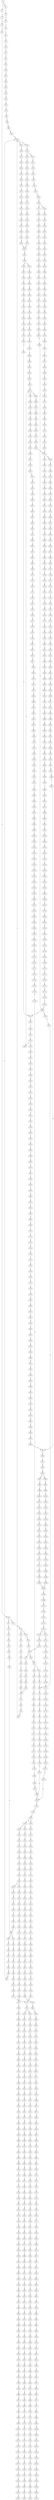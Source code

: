 strict digraph  {
	S0 -> S1 [ label = A ];
	S0 -> S2 [ label = T ];
	S1 -> S3 [ label = C ];
	S2 -> S4 [ label = C ];
	S3 -> S5 [ label = A ];
	S4 -> S6 [ label = A ];
	S5 -> S7 [ label = C ];
	S6 -> S8 [ label = C ];
	S7 -> S9 [ label = A ];
	S8 -> S10 [ label = C ];
	S9 -> S11 [ label = C ];
	S10 -> S12 [ label = C ];
	S10 -> S13 [ label = G ];
	S11 -> S14 [ label = G ];
	S12 -> S15 [ label = T ];
	S13 -> S16 [ label = A ];
	S14 -> S17 [ label = C ];
	S15 -> S18 [ label = G ];
	S16 -> S19 [ label = A ];
	S16 -> S20 [ label = G ];
	S17 -> S21 [ label = T ];
	S18 -> S22 [ label = T ];
	S19 -> S23 [ label = T ];
	S20 -> S24 [ label = T ];
	S21 -> S25 [ label = C ];
	S22 -> S26 [ label = C ];
	S23 -> S27 [ label = C ];
	S24 -> S28 [ label = C ];
	S25 -> S29 [ label = C ];
	S26 -> S30 [ label = C ];
	S27 -> S31 [ label = C ];
	S28 -> S32 [ label = C ];
	S29 -> S33 [ label = T ];
	S30 -> S34 [ label = T ];
	S31 -> S35 [ label = T ];
	S32 -> S36 [ label = A ];
	S32 -> S37 [ label = T ];
	S33 -> S38 [ label = A ];
	S34 -> S39 [ label = T ];
	S35 -> S40 [ label = C ];
	S36 -> S41 [ label = G ];
	S37 -> S42 [ label = C ];
	S38 -> S43 [ label = G ];
	S39 -> S44 [ label = G ];
	S40 -> S45 [ label = G ];
	S41 -> S46 [ label = T ];
	S41 -> S47 [ label = C ];
	S42 -> S48 [ label = G ];
	S43 -> S49 [ label = A ];
	S44 -> S50 [ label = A ];
	S44 -> S51 [ label = T ];
	S45 -> S52 [ label = A ];
	S46 -> S53 [ label = A ];
	S47 -> S54 [ label = T ];
	S48 -> S55 [ label = A ];
	S49 -> S56 [ label = A ];
	S50 -> S57 [ label = A ];
	S51 -> S58 [ label = A ];
	S52 -> S59 [ label = A ];
	S53 -> S60 [ label = G ];
	S54 -> S61 [ label = T ];
	S55 -> S62 [ label = A ];
	S56 -> S63 [ label = C ];
	S57 -> S64 [ label = C ];
	S58 -> S65 [ label = G ];
	S59 -> S66 [ label = C ];
	S60 -> S67 [ label = G ];
	S61 -> S68 [ label = C ];
	S62 -> S69 [ label = C ];
	S63 -> S70 [ label = T ];
	S64 -> S71 [ label = T ];
	S65 -> S72 [ label = G ];
	S66 -> S73 [ label = T ];
	S67 -> S74 [ label = G ];
	S68 -> S75 [ label = A ];
	S69 -> S73 [ label = T ];
	S70 -> S76 [ label = T ];
	S71 -> S77 [ label = T ];
	S72 -> S78 [ label = A ];
	S73 -> S79 [ label = T ];
	S74 -> S80 [ label = T ];
	S75 -> S81 [ label = C ];
	S76 -> S82 [ label = C ];
	S77 -> S83 [ label = C ];
	S78 -> S84 [ label = G ];
	S79 -> S85 [ label = C ];
	S80 -> S86 [ label = C ];
	S81 -> S87 [ label = G ];
	S82 -> S88 [ label = A ];
	S83 -> S89 [ label = A ];
	S84 -> S90 [ label = A ];
	S85 -> S91 [ label = A ];
	S86 -> S92 [ label = A ];
	S87 -> S93 [ label = C ];
	S88 -> S94 [ label = A ];
	S89 -> S95 [ label = A ];
	S90 -> S96 [ label = G ];
	S91 -> S97 [ label = A ];
	S92 -> S98 [ label = C ];
	S93 -> S99 [ label = C ];
	S94 -> S100 [ label = C ];
	S95 -> S100 [ label = C ];
	S96 -> S101 [ label = G ];
	S97 -> S100 [ label = C ];
	S98 -> S102 [ label = T ];
	S99 -> S103 [ label = C ];
	S100 -> S104 [ label = C ];
	S100 -> S105 [ label = T ];
	S101 -> S106 [ label = T ];
	S102 -> S107 [ label = C ];
	S103 -> S108 [ label = T ];
	S104 -> S109 [ label = G ];
	S105 -> S110 [ label = G ];
	S106 -> S111 [ label = C ];
	S107 -> S112 [ label = G ];
	S108 -> S113 [ label = T ];
	S109 -> S114 [ label = G ];
	S110 -> S115 [ label = G ];
	S110 -> S116 [ label = C ];
	S111 -> S117 [ label = C ];
	S112 -> S118 [ label = C ];
	S113 -> S119 [ label = C ];
	S114 -> S120 [ label = C ];
	S115 -> S121 [ label = C ];
	S116 -> S122 [ label = C ];
	S117 -> S123 [ label = C ];
	S118 -> S124 [ label = T ];
	S119 -> S125 [ label = A ];
	S120 -> S126 [ label = C ];
	S121 -> S127 [ label = C ];
	S122 -> S128 [ label = C ];
	S123 -> S129 [ label = A ];
	S123 -> S130 [ label = G ];
	S124 -> S131 [ label = T ];
	S125 -> S132 [ label = T ];
	S126 -> S133 [ label = C ];
	S127 -> S134 [ label = C ];
	S128 -> S135 [ label = T ];
	S129 -> S136 [ label = G ];
	S130 -> S137 [ label = G ];
	S131 -> S138 [ label = C ];
	S132 -> S139 [ label = C ];
	S133 -> S140 [ label = A ];
	S134 -> S141 [ label = A ];
	S135 -> S142 [ label = A ];
	S136 -> S143 [ label = A ];
	S137 -> S144 [ label = A ];
	S138 -> S145 [ label = A ];
	S139 -> S146 [ label = C ];
	S140 -> S147 [ label = G ];
	S141 -> S148 [ label = G ];
	S142 -> S149 [ label = G ];
	S143 -> S150 [ label = G ];
	S144 -> S151 [ label = G ];
	S145 -> S152 [ label = T ];
	S146 -> S153 [ label = A ];
	S147 -> S154 [ label = T ];
	S148 -> S155 [ label = G ];
	S149 -> S156 [ label = G ];
	S150 -> S157 [ label = C ];
	S151 -> S158 [ label = G ];
	S152 -> S159 [ label = C ];
	S153 -> S160 [ label = G ];
	S154 -> S161 [ label = T ];
	S155 -> S162 [ label = T ];
	S156 -> S163 [ label = T ];
	S157 -> S164 [ label = C ];
	S158 -> S165 [ label = C ];
	S159 -> S166 [ label = C ];
	S160 -> S167 [ label = A ];
	S161 -> S168 [ label = G ];
	S162 -> S169 [ label = G ];
	S163 -> S170 [ label = G ];
	S164 -> S171 [ label = A ];
	S165 -> S172 [ label = G ];
	S166 -> S173 [ label = A ];
	S167 -> S174 [ label = A ];
	S168 -> S175 [ label = T ];
	S169 -> S176 [ label = C ];
	S169 -> S177 [ label = G ];
	S170 -> S178 [ label = T ];
	S171 -> S179 [ label = C ];
	S172 -> S180 [ label = T ];
	S173 -> S160 [ label = G ];
	S174 -> S181 [ label = C ];
	S175 -> S182 [ label = G ];
	S176 -> S183 [ label = G ];
	S177 -> S184 [ label = G ];
	S178 -> S185 [ label = G ];
	S179 -> S186 [ label = G ];
	S180 -> S187 [ label = G ];
	S181 -> S188 [ label = C ];
	S182 -> S189 [ label = C ];
	S183 -> S190 [ label = C ];
	S184 -> S191 [ label = C ];
	S185 -> S192 [ label = C ];
	S186 -> S193 [ label = G ];
	S187 -> S194 [ label = G ];
	S188 -> S195 [ label = A ];
	S188 -> S196 [ label = G ];
	S189 -> S197 [ label = G ];
	S190 -> S198 [ label = G ];
	S191 -> S199 [ label = T ];
	S192 -> S200 [ label = G ];
	S193 -> S201 [ label = T ];
	S194 -> S202 [ label = T ];
	S195 -> S203 [ label = G ];
	S195 -> S204 [ label = C ];
	S196 -> S205 [ label = G ];
	S197 -> S206 [ label = T ];
	S198 -> S207 [ label = T ];
	S199 -> S208 [ label = T ];
	S200 -> S209 [ label = T ];
	S201 -> S210 [ label = T ];
	S202 -> S211 [ label = A ];
	S203 -> S212 [ label = A ];
	S204 -> S213 [ label = C ];
	S205 -> S214 [ label = A ];
	S206 -> S215 [ label = C ];
	S207 -> S216 [ label = C ];
	S208 -> S217 [ label = C ];
	S209 -> S218 [ label = C ];
	S210 -> S219 [ label = A ];
	S211 -> S220 [ label = T ];
	S212 -> S221 [ label = C ];
	S213 -> S222 [ label = A ];
	S214 -> S223 [ label = C ];
	S215 -> S224 [ label = G ];
	S216 -> S225 [ label = G ];
	S217 -> S226 [ label = G ];
	S218 -> S227 [ label = G ];
	S219 -> S228 [ label = C ];
	S220 -> S229 [ label = G ];
	S221 -> S230 [ label = T ];
	S222 -> S231 [ label = C ];
	S223 -> S232 [ label = G ];
	S224 -> S233 [ label = A ];
	S225 -> S234 [ label = T ];
	S226 -> S235 [ label = A ];
	S227 -> S233 [ label = A ];
	S228 -> S236 [ label = T ];
	S229 -> S237 [ label = A ];
	S230 -> S238 [ label = C ];
	S231 -> S239 [ label = C ];
	S232 -> S240 [ label = C ];
	S233 -> S241 [ label = A ];
	S234 -> S242 [ label = G ];
	S235 -> S243 [ label = A ];
	S236 -> S244 [ label = G ];
	S237 -> S245 [ label = G ];
	S238 -> S246 [ label = C ];
	S239 -> S247 [ label = C ];
	S240 -> S248 [ label = C ];
	S241 -> S249 [ label = C ];
	S242 -> S250 [ label = C ];
	S243 -> S251 [ label = C ];
	S244 -> S252 [ label = C ];
	S245 -> S253 [ label = C ];
	S246 -> S254 [ label = C ];
	S247 -> S255 [ label = C ];
	S248 -> S256 [ label = C ];
	S249 -> S257 [ label = C ];
	S249 -> S258 [ label = A ];
	S250 -> S259 [ label = A ];
	S251 -> S260 [ label = A ];
	S252 -> S261 [ label = A ];
	S253 -> S262 [ label = G ];
	S254 -> S263 [ label = A ];
	S255 -> S264 [ label = T ];
	S256 -> S265 [ label = A ];
	S257 -> S266 [ label = T ];
	S258 -> S267 [ label = C ];
	S259 -> S268 [ label = T ];
	S260 -> S269 [ label = C ];
	S261 -> S270 [ label = G ];
	S262 -> S271 [ label = G ];
	S263 -> S272 [ label = T ];
	S264 -> S273 [ label = T ];
	S265 -> S274 [ label = T ];
	S266 -> S275 [ label = T ];
	S267 -> S276 [ label = C ];
	S268 -> S277 [ label = C ];
	S269 -> S278 [ label = G ];
	S270 -> S279 [ label = A ];
	S271 -> S280 [ label = T ];
	S272 -> S281 [ label = C ];
	S273 -> S282 [ label = C ];
	S274 -> S283 [ label = C ];
	S275 -> S284 [ label = C ];
	S276 -> S285 [ label = C ];
	S277 -> S286 [ label = C ];
	S278 -> S287 [ label = C ];
	S279 -> S288 [ label = C ];
	S280 -> S289 [ label = C ];
	S281 -> S290 [ label = T ];
	S282 -> S291 [ label = C ];
	S282 -> S292 [ label = G ];
	S283 -> S293 [ label = G ];
	S284 -> S294 [ label = G ];
	S285 -> S295 [ label = G ];
	S286 -> S296 [ label = G ];
	S287 -> S297 [ label = G ];
	S288 -> S298 [ label = G ];
	S289 -> S299 [ label = G ];
	S290 -> S300 [ label = G ];
	S291 -> S301 [ label = T ];
	S292 -> S302 [ label = A ];
	S293 -> S303 [ label = T ];
	S294 -> S304 [ label = T ];
	S295 -> S305 [ label = T ];
	S296 -> S306 [ label = C ];
	S297 -> S307 [ label = C ];
	S298 -> S308 [ label = G ];
	S299 -> S309 [ label = C ];
	S300 -> S310 [ label = C ];
	S301 -> S311 [ label = G ];
	S302 -> S312 [ label = T ];
	S303 -> S313 [ label = C ];
	S304 -> S314 [ label = A ];
	S305 -> S315 [ label = A ];
	S306 -> S316 [ label = A ];
	S307 -> S317 [ label = A ];
	S308 -> S318 [ label = A ];
	S309 -> S319 [ label = A ];
	S310 -> S320 [ label = C ];
	S311 -> S321 [ label = T ];
	S312 -> S322 [ label = C ];
	S313 -> S323 [ label = C ];
	S314 -> S324 [ label = C ];
	S315 -> S325 [ label = C ];
	S316 -> S326 [ label = C ];
	S317 -> S327 [ label = C ];
	S318 -> S328 [ label = C ];
	S319 -> S329 [ label = C ];
	S320 -> S330 [ label = A ];
	S321 -> S331 [ label = C ];
	S322 -> S332 [ label = G ];
	S323 -> S333 [ label = T ];
	S324 -> S334 [ label = T ];
	S325 -> S335 [ label = G ];
	S326 -> S336 [ label = G ];
	S327 -> S337 [ label = G ];
	S328 -> S338 [ label = A ];
	S329 -> S339 [ label = G ];
	S330 -> S340 [ label = G ];
	S331 -> S341 [ label = C ];
	S332 -> S342 [ label = T ];
	S333 -> S343 [ label = C ];
	S334 -> S344 [ label = T ];
	S335 -> S345 [ label = T ];
	S336 -> S346 [ label = T ];
	S337 -> S347 [ label = T ];
	S338 -> S348 [ label = C ];
	S339 -> S349 [ label = C ];
	S340 -> S350 [ label = T ];
	S341 -> S351 [ label = T ];
	S342 -> S352 [ label = T ];
	S343 -> S353 [ label = T ];
	S344 -> S354 [ label = C ];
	S345 -> S355 [ label = C ];
	S346 -> S356 [ label = C ];
	S347 -> S357 [ label = C ];
	S348 -> S358 [ label = A ];
	S349 -> S359 [ label = G ];
	S350 -> S360 [ label = C ];
	S351 -> S361 [ label = T ];
	S352 -> S362 [ label = T ];
	S353 -> S363 [ label = T ];
	S354 -> S364 [ label = A ];
	S355 -> S365 [ label = C ];
	S356 -> S366 [ label = G ];
	S357 -> S367 [ label = C ];
	S358 -> S368 [ label = C ];
	S359 -> S369 [ label = C ];
	S360 -> S370 [ label = G ];
	S361 -> S44 [ label = G ];
	S362 -> S371 [ label = G ];
	S363 -> S372 [ label = C ];
	S364 -> S373 [ label = A ];
	S365 -> S374 [ label = A ];
	S366 -> S375 [ label = A ];
	S367 -> S376 [ label = A ];
	S368 -> S377 [ label = C ];
	S369 -> S378 [ label = G ];
	S370 -> S379 [ label = T ];
	S371 -> S380 [ label = T ];
	S372 -> S381 [ label = T ];
	S373 -> S382 [ label = G ];
	S374 -> S383 [ label = G ];
	S375 -> S384 [ label = G ];
	S376 -> S385 [ label = G ];
	S377 -> S386 [ label = T ];
	S378 -> S387 [ label = G ];
	S379 -> S388 [ label = A ];
	S380 -> S389 [ label = A ];
	S381 -> S390 [ label = C ];
	S382 -> S391 [ label = C ];
	S383 -> S392 [ label = C ];
	S384 -> S393 [ label = C ];
	S385 -> S394 [ label = C ];
	S386 -> S395 [ label = C ];
	S387 -> S396 [ label = C ];
	S388 -> S397 [ label = A ];
	S389 -> S398 [ label = G ];
	S390 -> S399 [ label = G ];
	S391 -> S400 [ label = G ];
	S392 -> S401 [ label = G ];
	S393 -> S402 [ label = G ];
	S394 -> S403 [ label = T ];
	S394 -> S401 [ label = G ];
	S395 -> S404 [ label = T ];
	S396 -> S405 [ label = T ];
	S397 -> S406 [ label = G ];
	S398 -> S407 [ label = G ];
	S399 -> S408 [ label = G ];
	S400 -> S409 [ label = A ];
	S401 -> S410 [ label = A ];
	S402 -> S411 [ label = A ];
	S403 -> S412 [ label = T ];
	S404 -> S413 [ label = A ];
	S405 -> S414 [ label = G ];
	S406 -> S415 [ label = A ];
	S407 -> S416 [ label = A ];
	S408 -> S417 [ label = A ];
	S409 -> S418 [ label = G ];
	S410 -> S419 [ label = G ];
	S411 -> S420 [ label = G ];
	S412 -> S68 [ label = C ];
	S413 -> S421 [ label = G ];
	S414 -> S422 [ label = G ];
	S415 -> S423 [ label = C ];
	S416 -> S424 [ label = A ];
	S417 -> S425 [ label = G ];
	S418 -> S426 [ label = T ];
	S419 -> S427 [ label = T ];
	S420 -> S428 [ label = T ];
	S421 -> S429 [ label = A ];
	S422 -> S430 [ label = A ];
	S423 -> S431 [ label = G ];
	S424 -> S432 [ label = A ];
	S425 -> S433 [ label = A ];
	S426 -> S434 [ label = C ];
	S427 -> S435 [ label = C ];
	S428 -> S436 [ label = C ];
	S429 -> S437 [ label = A ];
	S430 -> S438 [ label = A ];
	S431 -> S439 [ label = G ];
	S432 -> S440 [ label = G ];
	S433 -> S441 [ label = G ];
	S434 -> S442 [ label = C ];
	S435 -> S443 [ label = C ];
	S435 -> S444 [ label = T ];
	S436 -> S445 [ label = G ];
	S437 -> S446 [ label = C ];
	S438 -> S447 [ label = T ];
	S439 -> S448 [ label = C ];
	S440 -> S449 [ label = G ];
	S441 -> S450 [ label = G ];
	S442 -> S451 [ label = C ];
	S443 -> S451 [ label = C ];
	S444 -> S452 [ label = C ];
	S445 -> S453 [ label = A ];
	S446 -> S454 [ label = G ];
	S447 -> S455 [ label = G ];
	S448 -> S456 [ label = T ];
	S449 -> S457 [ label = T ];
	S450 -> S458 [ label = T ];
	S451 -> S459 [ label = T ];
	S451 -> S460 [ label = G ];
	S452 -> S461 [ label = G ];
	S453 -> S462 [ label = A ];
	S454 -> S463 [ label = A ];
	S455 -> S464 [ label = G ];
	S456 -> S465 [ label = C ];
	S457 -> S466 [ label = C ];
	S458 -> S467 [ label = C ];
	S459 -> S468 [ label = C ];
	S460 -> S469 [ label = C ];
	S461 -> S470 [ label = T ];
	S462 -> S471 [ label = C ];
	S463 -> S472 [ label = G ];
	S464 -> S473 [ label = G ];
	S465 -> S474 [ label = T ];
	S466 -> S475 [ label = C ];
	S467 -> S117 [ label = C ];
	S468 -> S476 [ label = C ];
	S469 -> S477 [ label = C ];
	S470 -> S478 [ label = C ];
	S471 -> S479 [ label = C ];
	S472 -> S480 [ label = G ];
	S473 -> S481 [ label = G ];
	S474 -> S482 [ label = C ];
	S475 -> S483 [ label = C ];
	S476 -> S484 [ label = G ];
	S477 -> S485 [ label = T ];
	S478 -> S486 [ label = T ];
	S479 -> S487 [ label = T ];
	S480 -> S488 [ label = T ];
	S481 -> S489 [ label = T ];
	S482 -> S490 [ label = G ];
	S483 -> S491 [ label = G ];
	S484 -> S492 [ label = G ];
	S485 -> S493 [ label = G ];
	S486 -> S494 [ label = G ];
	S487 -> S495 [ label = G ];
	S488 -> S496 [ label = G ];
	S489 -> S497 [ label = C ];
	S490 -> S498 [ label = A ];
	S491 -> S499 [ label = A ];
	S492 -> S500 [ label = T ];
	S493 -> S501 [ label = T ];
	S494 -> S502 [ label = T ];
	S495 -> S503 [ label = T ];
	S496 -> S504 [ label = T ];
	S497 -> S505 [ label = C ];
	S498 -> S506 [ label = A ];
	S499 -> S507 [ label = A ];
	S500 -> S508 [ label = C ];
	S501 -> S509 [ label = C ];
	S502 -> S510 [ label = T ];
	S503 -> S511 [ label = C ];
	S504 -> S512 [ label = C ];
	S505 -> S513 [ label = G ];
	S506 -> S514 [ label = G ];
	S507 -> S515 [ label = G ];
	S508 -> S516 [ label = T ];
	S509 -> S517 [ label = G ];
	S510 -> S518 [ label = C ];
	S511 -> S519 [ label = G ];
	S512 -> S520 [ label = C ];
	S513 -> S521 [ label = C ];
	S514 -> S522 [ label = T ];
	S515 -> S523 [ label = T ];
	S516 -> S524 [ label = G ];
	S517 -> S525 [ label = C ];
	S518 -> S526 [ label = C ];
	S519 -> S527 [ label = C ];
	S520 -> S528 [ label = C ];
	S521 -> S529 [ label = C ];
	S522 -> S530 [ label = C ];
	S523 -> S531 [ label = C ];
	S524 -> S532 [ label = G ];
	S525 -> S533 [ label = G ];
	S526 -> S534 [ label = G ];
	S527 -> S535 [ label = G ];
	S528 -> S536 [ label = T ];
	S529 -> S537 [ label = G ];
	S530 -> S538 [ label = G ];
	S531 -> S539 [ label = G ];
	S532 -> S540 [ label = A ];
	S533 -> S541 [ label = C ];
	S534 -> S542 [ label = T ];
	S535 -> S541 [ label = C ];
	S536 -> S543 [ label = G ];
	S537 -> S544 [ label = G ];
	S538 -> S545 [ label = C ];
	S539 -> S546 [ label = A ];
	S540 -> S547 [ label = G ];
	S541 -> S548 [ label = G ];
	S541 -> S549 [ label = A ];
	S542 -> S550 [ label = G ];
	S543 -> S551 [ label = T ];
	S544 -> S552 [ label = A ];
	S545 -> S553 [ label = G ];
	S546 -> S554 [ label = G ];
	S547 -> S555 [ label = G ];
	S548 -> S556 [ label = A ];
	S549 -> S557 [ label = A ];
	S550 -> S558 [ label = G ];
	S551 -> S559 [ label = C ];
	S552 -> S560 [ label = A ];
	S553 -> S561 [ label = G ];
	S554 -> S562 [ label = G ];
	S555 -> S563 [ label = G ];
	S556 -> S564 [ label = G ];
	S557 -> S565 [ label = C ];
	S558 -> S566 [ label = C ];
	S559 -> S567 [ label = C ];
	S560 -> S568 [ label = C ];
	S561 -> S569 [ label = C ];
	S562 -> S570 [ label = T ];
	S563 -> S571 [ label = T ];
	S564 -> S572 [ label = C ];
	S565 -> S573 [ label = C ];
	S566 -> S574 [ label = C ];
	S567 -> S575 [ label = T ];
	S568 -> S576 [ label = T ];
	S569 -> S577 [ label = T ];
	S570 -> S578 [ label = A ];
	S571 -> S579 [ label = G ];
	S572 -> S580 [ label = A ];
	S573 -> S581 [ label = C ];
	S574 -> S582 [ label = C ];
	S575 -> S583 [ label = A ];
	S576 -> S584 [ label = G ];
	S577 -> S585 [ label = A ];
	S578 -> S586 [ label = T ];
	S579 -> S587 [ label = T ];
	S580 -> S588 [ label = G ];
	S581 -> S589 [ label = G ];
	S582 -> S590 [ label = G ];
	S583 -> S591 [ label = C ];
	S584 -> S592 [ label = C ];
	S585 -> S593 [ label = T ];
	S586 -> S594 [ label = A ];
	S587 -> S595 [ label = T ];
	S588 -> S596 [ label = T ];
	S589 -> S597 [ label = T ];
	S590 -> S598 [ label = T ];
	S591 -> S599 [ label = T ];
	S592 -> S600 [ label = A ];
	S593 -> S601 [ label = A ];
	S594 -> S602 [ label = A ];
	S595 -> S603 [ label = C ];
	S596 -> S604 [ label = G ];
	S597 -> S605 [ label = A ];
	S598 -> S606 [ label = C ];
	S599 -> S607 [ label = A ];
	S600 -> S608 [ label = A ];
	S601 -> S609 [ label = G ];
	S602 -> S610 [ label = G ];
	S603 -> S611 [ label = C ];
	S604 -> S612 [ label = C ];
	S605 -> S613 [ label = C ];
	S606 -> S614 [ label = C ];
	S607 -> S615 [ label = C ];
	S608 -> S616 [ label = C ];
	S609 -> S617 [ label = T ];
	S610 -> S618 [ label = T ];
	S611 -> S619 [ label = A ];
	S612 -> S620 [ label = A ];
	S613 -> S621 [ label = A ];
	S614 -> S622 [ label = A ];
	S615 -> S623 [ label = C ];
	S616 -> S624 [ label = C ];
	S617 -> S625 [ label = A ];
	S618 -> S626 [ label = C ];
	S619 -> S627 [ label = G ];
	S620 -> S628 [ label = A ];
	S621 -> S629 [ label = G ];
	S622 -> S630 [ label = G ];
	S623 -> S631 [ label = A ];
	S624 -> S632 [ label = A ];
	S625 -> S633 [ label = G ];
	S626 -> S634 [ label = G ];
	S627 -> S635 [ label = C ];
	S628 -> S636 [ label = C ];
	S629 -> S637 [ label = C ];
	S630 -> S638 [ label = T ];
	S631 -> S639 [ label = G ];
	S632 -> S640 [ label = G ];
	S633 -> S641 [ label = C ];
	S634 -> S642 [ label = T ];
	S635 -> S643 [ label = A ];
	S636 -> S644 [ label = A ];
	S637 -> S645 [ label = A ];
	S638 -> S646 [ label = A ];
	S639 -> S647 [ label = G ];
	S640 -> S648 [ label = A ];
	S641 -> S649 [ label = C ];
	S642 -> S650 [ label = G ];
	S643 -> S651 [ label = G ];
	S644 -> S652 [ label = G ];
	S645 -> S653 [ label = G ];
	S646 -> S654 [ label = G ];
	S647 -> S655 [ label = A ];
	S648 -> S656 [ label = A ];
	S649 -> S657 [ label = G ];
	S650 -> S658 [ label = G ];
	S651 -> S659 [ label = A ];
	S652 -> S660 [ label = C ];
	S653 -> S661 [ label = G ];
	S654 -> S662 [ label = C ];
	S655 -> S663 [ label = G ];
	S656 -> S664 [ label = C ];
	S657 -> S665 [ label = A ];
	S658 -> S666 [ label = T ];
	S659 -> S667 [ label = T ];
	S660 -> S668 [ label = T ];
	S661 -> S669 [ label = T ];
	S662 -> S670 [ label = T ];
	S663 -> S671 [ label = A ];
	S664 -> S672 [ label = A ];
	S665 -> S673 [ label = A ];
	S666 -> S674 [ label = A ];
	S667 -> S675 [ label = A ];
	S668 -> S676 [ label = A ];
	S669 -> S677 [ label = G ];
	S670 -> S678 [ label = C ];
	S671 -> S679 [ label = G ];
	S672 -> S680 [ label = G ];
	S673 -> S681 [ label = A ];
	S674 -> S682 [ label = C ];
	S675 -> S683 [ label = A ];
	S676 -> S684 [ label = C ];
	S677 -> S685 [ label = C ];
	S678 -> S686 [ label = C ];
	S679 -> S687 [ label = T ];
	S680 -> S688 [ label = C ];
	S681 -> S689 [ label = C ];
	S682 -> S690 [ label = C ];
	S683 -> S691 [ label = A ];
	S684 -> S692 [ label = G ];
	S685 -> S693 [ label = A ];
	S686 -> S694 [ label = A ];
	S687 -> S695 [ label = C ];
	S688 -> S696 [ label = C ];
	S689 -> S697 [ label = C ];
	S690 -> S698 [ label = G ];
	S691 -> S699 [ label = A ];
	S692 -> S700 [ label = A ];
	S693 -> S701 [ label = C ];
	S694 -> S702 [ label = C ];
	S695 -> S703 [ label = A ];
	S696 -> S704 [ label = G ];
	S697 -> S705 [ label = C ];
	S698 -> S706 [ label = G ];
	S699 -> S707 [ label = A ];
	S700 -> S708 [ label = G ];
	S701 -> S709 [ label = G ];
	S702 -> S710 [ label = C ];
	S703 -> S711 [ label = G ];
	S704 -> S712 [ label = T ];
	S705 -> S713 [ label = C ];
	S706 -> S714 [ label = T ];
	S707 -> S715 [ label = C ];
	S708 -> S716 [ label = A ];
	S709 -> S717 [ label = C ];
	S710 -> S718 [ label = G ];
	S711 -> S719 [ label = G ];
	S712 -> S720 [ label = C ];
	S713 -> S721 [ label = G ];
	S714 -> S722 [ label = G ];
	S715 -> S723 [ label = T ];
	S716 -> S724 [ label = A ];
	S717 -> S725 [ label = G ];
	S718 -> S726 [ label = G ];
	S719 -> S727 [ label = A ];
	S720 -> S728 [ label = C ];
	S721 -> S729 [ label = A ];
	S722 -> S730 [ label = G ];
	S723 -> S731 [ label = T ];
	S724 -> S732 [ label = C ];
	S725 -> S733 [ label = G ];
	S726 -> S734 [ label = A ];
	S727 -> S735 [ label = C ];
	S728 -> S736 [ label = T ];
	S729 -> S737 [ label = C ];
	S730 -> S738 [ label = T ];
	S731 -> S739 [ label = T ];
	S732 -> S740 [ label = T ];
	S733 -> S741 [ label = T ];
	S734 -> S742 [ label = C ];
	S735 -> S743 [ label = C ];
	S736 -> S744 [ label = C ];
	S737 -> S745 [ label = T ];
	S738 -> S746 [ label = T ];
	S739 -> S747 [ label = G ];
	S740 -> S748 [ label = G ];
	S741 -> S749 [ label = G ];
	S742 -> S750 [ label = G ];
	S743 -> S751 [ label = A ];
	S744 -> S752 [ label = T ];
	S745 -> S753 [ label = A ];
	S746 -> S754 [ label = A ];
	S747 -> S755 [ label = C ];
	S748 -> S756 [ label = G ];
	S749 -> S757 [ label = C ];
	S750 -> S758 [ label = T ];
	S751 -> S759 [ label = G ];
	S752 -> S760 [ label = G ];
	S753 -> S761 [ label = G ];
	S754 -> S762 [ label = G ];
	S755 -> S763 [ label = C ];
	S756 -> S764 [ label = C ];
	S757 -> S765 [ label = C ];
	S758 -> S766 [ label = C ];
	S759 -> S767 [ label = T ];
	S760 -> S768 [ label = T ];
	S761 -> S769 [ label = A ];
	S762 -> S770 [ label = A ];
	S763 -> S771 [ label = G ];
	S764 -> S772 [ label = G ];
	S765 -> S773 [ label = G ];
	S766 -> S774 [ label = G ];
	S767 -> S775 [ label = C ];
	S768 -> S776 [ label = C ];
	S769 -> S777 [ label = A ];
	S770 -> S778 [ label = A ];
	S771 -> S779 [ label = T ];
	S772 -> S780 [ label = C ];
	S773 -> S781 [ label = C ];
	S774 -> S782 [ label = T ];
	S775 -> S783 [ label = T ];
	S776 -> S784 [ label = G ];
	S777 -> S785 [ label = T ];
	S778 -> S786 [ label = G ];
	S779 -> S787 [ label = A ];
	S780 -> S788 [ label = A ];
	S781 -> S789 [ label = A ];
	S782 -> S790 [ label = G ];
	S783 -> S791 [ label = C ];
	S784 -> S792 [ label = T ];
	S785 -> S793 [ label = C ];
	S786 -> S794 [ label = G ];
	S787 -> S795 [ label = G ];
	S788 -> S796 [ label = G ];
	S789 -> S797 [ label = A ];
	S790 -> S798 [ label = A ];
	S791 -> S799 [ label = T ];
	S792 -> S800 [ label = G ];
	S793 -> S801 [ label = G ];
	S794 -> S802 [ label = G ];
	S795 -> S803 [ label = C ];
	S796 -> S804 [ label = C ];
	S797 -> S805 [ label = C ];
	S798 -> S806 [ label = C ];
	S799 -> S807 [ label = G ];
	S800 -> S808 [ label = G ];
	S801 -> S809 [ label = G ];
	S802 -> S810 [ label = G ];
	S803 -> S811 [ label = C ];
	S804 -> S812 [ label = G ];
	S805 -> S813 [ label = C ];
	S806 -> S814 [ label = C ];
	S807 -> S815 [ label = T ];
	S808 -> S816 [ label = T ];
	S809 -> S817 [ label = G ];
	S810 -> S818 [ label = G ];
	S811 -> S819 [ label = G ];
	S812 -> S820 [ label = G ];
	S813 -> S821 [ label = A ];
	S814 -> S822 [ label = G ];
	S815 -> S823 [ label = A ];
	S816 -> S824 [ label = A ];
	S817 -> S825 [ label = T ];
	S818 -> S826 [ label = T ];
	S819 -> S827 [ label = G ];
	S820 -> S828 [ label = G ];
	S821 -> S829 [ label = G ];
	S822 -> S830 [ label = G ];
	S825 -> S831 [ label = A ];
	S826 -> S832 [ label = C ];
	S827 -> S833 [ label = T ];
	S828 -> S834 [ label = T ];
	S829 -> S835 [ label = T ];
	S830 -> S836 [ label = T ];
	S831 -> S837 [ label = T ];
	S832 -> S838 [ label = C ];
	S833 -> S839 [ label = G ];
	S834 -> S840 [ label = G ];
	S835 -> S841 [ label = C ];
	S836 -> S842 [ label = C ];
	S837 -> S843 [ label = C ];
	S838 -> S844 [ label = G ];
	S839 -> S845 [ label = A ];
	S840 -> S846 [ label = C ];
	S841 -> S847 [ label = G ];
	S842 -> S848 [ label = G ];
	S843 -> S849 [ label = C ];
	S844 -> S850 [ label = T ];
	S845 -> S851 [ label = C ];
	S846 -> S852 [ label = C ];
	S847 -> S853 [ label = C ];
	S848 -> S854 [ label = C ];
	S849 -> S855 [ label = C ];
	S850 -> S856 [ label = C ];
	S851 -> S857 [ label = G ];
	S852 -> S858 [ label = G ];
	S853 -> S859 [ label = G ];
	S854 -> S860 [ label = G ];
	S855 -> S861 [ label = G ];
	S856 -> S862 [ label = G ];
	S857 -> S863 [ label = T ];
	S858 -> S864 [ label = C ];
	S859 -> S865 [ label = C ];
	S860 -> S866 [ label = T ];
	S861 -> S867 [ label = A ];
	S862 -> S868 [ label = G ];
	S863 -> S869 [ label = G ];
	S864 -> S870 [ label = C ];
	S865 -> S871 [ label = A ];
	S866 -> S872 [ label = A ];
	S867 -> S873 [ label = A ];
	S868 -> S874 [ label = A ];
	S869 -> S875 [ label = G ];
	S870 -> S876 [ label = G ];
	S871 -> S877 [ label = G ];
	S872 -> S878 [ label = G ];
	S873 -> S879 [ label = A ];
	S874 -> S880 [ label = A ];
	S875 -> S881 [ label = G ];
	S876 -> S882 [ label = G ];
	S877 -> S883 [ label = C ];
	S878 -> S884 [ label = C ];
	S879 -> S885 [ label = G ];
	S880 -> S886 [ label = C ];
	S881 -> S887 [ label = T ];
	S882 -> S888 [ label = T ];
	S883 -> S889 [ label = C ];
	S884 -> S890 [ label = C ];
	S885 -> S891 [ label = T ];
	S886 -> S892 [ label = T ];
	S887 -> S893 [ label = A ];
	S888 -> S894 [ label = G ];
	S889 -> S895 [ label = G ];
	S890 -> S896 [ label = G ];
	S891 -> S897 [ label = G ];
	S892 -> S898 [ label = A ];
	S893 -> S899 [ label = C ];
	S894 -> S900 [ label = G ];
	S895 -> S901 [ label = G ];
	S896 -> S902 [ label = C ];
	S897 -> S903 [ label = T ];
	S898 -> S904 [ label = C ];
	S899 -> S905 [ label = T ];
	S900 -> S906 [ label = T ];
	S901 -> S907 [ label = T ];
	S902 -> S908 [ label = T ];
	S903 -> S909 [ label = C ];
	S904 -> S910 [ label = A ];
	S905 -> S911 [ label = A ];
	S906 -> S912 [ label = G ];
	S907 -> S913 [ label = G ];
	S908 -> S914 [ label = G ];
	S909 -> S915 [ label = G ];
	S910 -> S916 [ label = A ];
	S911 -> S917 [ label = T ];
	S912 -> S918 [ label = G ];
	S913 -> S919 [ label = G ];
	S914 -> S920 [ label = G ];
	S915 -> S921 [ label = T ];
	S916 -> S922 [ label = C ];
	S917 -> S923 [ label = T ];
	S918 -> S924 [ label = A ];
	S919 -> S925 [ label = A ];
	S920 -> S926 [ label = A ];
	S921 -> S927 [ label = C ];
	S922 -> S928 [ label = G ];
	S923 -> S929 [ label = G ];
	S924 -> S930 [ label = A ];
	S925 -> S931 [ label = A ];
	S926 -> S932 [ label = A ];
	S927 -> S933 [ label = G ];
	S928 -> S934 [ label = A ];
	S929 -> S935 [ label = G ];
	S930 -> S936 [ label = C ];
	S931 -> S937 [ label = G ];
	S932 -> S938 [ label = G ];
	S933 -> S939 [ label = G ];
	S934 -> S940 [ label = A ];
	S935 -> S941 [ label = A ];
	S936 -> S942 [ label = C ];
	S937 -> S943 [ label = A ];
	S938 -> S944 [ label = A ];
	S939 -> S945 [ label = A ];
	S940 -> S946 [ label = A ];
	S941 -> S947 [ label = A ];
	S942 -> S948 [ label = T ];
	S943 -> S949 [ label = A ];
	S944 -> S950 [ label = A ];
	S945 -> S951 [ label = A ];
	S946 -> S952 [ label = A ];
	S947 -> S953 [ label = C ];
	S948 -> S954 [ label = C ];
	S949 -> S955 [ label = C ];
	S950 -> S956 [ label = C ];
	S951 -> S957 [ label = C ];
	S952 -> S958 [ label = C ];
	S953 -> S959 [ label = G ];
	S954 -> S960 [ label = G ];
	S955 -> S961 [ label = G ];
	S956 -> S961 [ label = G ];
	S957 -> S962 [ label = A ];
	S958 -> S963 [ label = A ];
	S959 -> S964 [ label = G ];
	S960 -> S965 [ label = G ];
	S961 -> S966 [ label = G ];
	S962 -> S967 [ label = G ];
	S963 -> S968 [ label = G ];
	S964 -> S969 [ label = T ];
	S965 -> S970 [ label = C ];
	S966 -> S971 [ label = C ];
	S967 -> S972 [ label = G ];
	S968 -> S973 [ label = A ];
	S969 -> S974 [ label = A ];
	S970 -> S975 [ label = A ];
	S971 -> S976 [ label = A ];
	S972 -> S977 [ label = A ];
	S973 -> S978 [ label = A ];
	S974 -> S979 [ label = C ];
	S975 -> S980 [ label = C ];
	S976 -> S981 [ label = C ];
	S977 -> S982 [ label = A ];
	S978 -> S983 [ label = G ];
	S979 -> S984 [ label = G ];
	S980 -> S985 [ label = G ];
	S981 -> S986 [ label = C ];
	S981 -> S987 [ label = T ];
	S982 -> S988 [ label = T ];
	S983 -> S989 [ label = G ];
	S984 -> S990 [ label = A ];
	S985 -> S991 [ label = C ];
	S986 -> S992 [ label = G ];
	S987 -> S993 [ label = G ];
	S988 -> S994 [ label = A ];
	S989 -> S995 [ label = G ];
	S990 -> S996 [ label = A ];
	S991 -> S997 [ label = G ];
	S992 -> S998 [ label = G ];
	S993 -> S999 [ label = G ];
	S994 -> S1000 [ label = G ];
	S995 -> S1001 [ label = G ];
	S996 -> S1002 [ label = G ];
	S997 -> S1003 [ label = C ];
	S998 -> S1004 [ label = G ];
	S999 -> S1005 [ label = G ];
	S1000 -> S1006 [ label = T ];
	S1001 -> S1007 [ label = T ];
	S1002 -> S1008 [ label = A ];
	S1003 -> S1009 [ label = G ];
	S1004 -> S1010 [ label = A ];
	S1005 -> S1011 [ label = A ];
	S1006 -> S1012 [ label = C ];
	S1007 -> S1013 [ label = C ];
	S1008 -> S1014 [ label = A ];
	S1009 -> S1015 [ label = C ];
	S1010 -> S1016 [ label = A ];
	S1011 -> S1017 [ label = A ];
	S1012 -> S1018 [ label = T ];
	S1013 -> S1019 [ label = T ];
	S1014 -> S1020 [ label = G ];
	S1015 -> S1021 [ label = G ];
	S1016 -> S1022 [ label = T ];
	S1017 -> S1023 [ label = C ];
	S1018 -> S1024 [ label = C ];
	S1019 -> S1025 [ label = C ];
	S1020 -> S1026 [ label = T ];
	S1021 -> S1027 [ label = T ];
	S1022 -> S1028 [ label = T ];
	S1023 -> S1029 [ label = T ];
	S1024 -> S1030 [ label = T ];
	S1025 -> S1031 [ label = T ];
	S1026 -> S1032 [ label = G ];
	S1027 -> S1033 [ label = C ];
	S1028 -> S1034 [ label = G ];
	S1029 -> S1035 [ label = G ];
	S1030 -> S1036 [ label = C ];
	S1031 -> S1037 [ label = C ];
	S1032 -> S1038 [ label = T ];
	S1033 -> S1039 [ label = G ];
	S1034 -> S1040 [ label = A ];
	S1035 -> S1041 [ label = G ];
	S1036 -> S1042 [ label = T ];
	S1037 -> S1043 [ label = G ];
	S1038 -> S1044 [ label = C ];
	S1039 -> S1045 [ label = A ];
	S1040 -> S1046 [ label = A ];
	S1041 -> S1047 [ label = A ];
	S1042 -> S1048 [ label = G ];
	S1043 -> S1049 [ label = T ];
	S1044 -> S1050 [ label = C ];
	S1045 -> S1051 [ label = C ];
	S1046 -> S1052 [ label = C ];
	S1047 -> S1053 [ label = C ];
	S1048 -> S1054 [ label = A ];
	S1049 -> S1055 [ label = G ];
	S1050 -> S1056 [ label = T ];
	S1051 -> S1057 [ label = G ];
	S1052 -> S1058 [ label = C ];
	S1053 -> S1059 [ label = C ];
	S1054 -> S1060 [ label = G ];
	S1055 -> S1061 [ label = G ];
	S1056 -> S1062 [ label = G ];
	S1057 -> S1063 [ label = C ];
	S1058 -> S1064 [ label = C ];
	S1059 -> S1065 [ label = C ];
	S1060 -> S1066 [ label = T ];
	S1061 -> S1067 [ label = T ];
	S1062 -> S1068 [ label = G ];
	S1063 -> S1069 [ label = G ];
	S1064 -> S1070 [ label = G ];
	S1065 -> S1071 [ label = G ];
	S1066 -> S1072 [ label = A ];
	S1067 -> S1073 [ label = A ];
	S1068 -> S1074 [ label = C ];
	S1069 -> S1075 [ label = C ];
	S1070 -> S1076 [ label = T ];
	S1071 -> S1077 [ label = T ];
	S1074 -> S1078 [ label = C ];
	S1075 -> S1079 [ label = C ];
	S1076 -> S1080 [ label = C ];
	S1077 -> S1081 [ label = C ];
	S1078 -> S1082 [ label = T ];
	S1079 -> S1083 [ label = T ];
	S1080 -> S1084 [ label = T ];
	S1081 -> S1085 [ label = T ];
	S1082 -> S1086 [ label = G ];
	S1083 -> S1087 [ label = C ];
	S1084 -> S1088 [ label = C ];
	S1085 -> S1089 [ label = C ];
	S1086 -> S1090 [ label = G ];
	S1087 -> S1091 [ label = G ];
	S1088 -> S1092 [ label = G ];
	S1089 -> S1092 [ label = G ];
	S1090 -> S1093 [ label = G ];
	S1091 -> S1094 [ label = G ];
	S1092 -> S1095 [ label = G ];
	S1093 -> S1096 [ label = T ];
	S1094 -> S1097 [ label = G ];
	S1095 -> S1098 [ label = C ];
	S1096 -> S1099 [ label = C ];
	S1097 -> S1100 [ label = C ];
	S1098 -> S1101 [ label = A ];
	S1099 -> S1102 [ label = C ];
	S1100 -> S1103 [ label = T ];
	S1101 -> S1104 [ label = C ];
	S1102 -> S1105 [ label = C ];
	S1103 -> S1106 [ label = C ];
	S1104 -> S1107 [ label = C ];
	S1105 -> S1108 [ label = G ];
	S1106 -> S1109 [ label = A ];
	S1107 -> S1110 [ label = G ];
	S1108 -> S1111 [ label = A ];
	S1109 -> S1112 [ label = C ];
	S1110 -> S1113 [ label = A ];
	S1111 -> S1114 [ label = G ];
	S1112 -> S1115 [ label = G ];
	S1113 -> S1116 [ label = G ];
	S1113 -> S1117 [ label = A ];
	S1114 -> S1118 [ label = T ];
	S1115 -> S1119 [ label = T ];
	S1116 -> S1120 [ label = T ];
	S1117 -> S1121 [ label = T ];
	S1118 -> S1122 [ label = C ];
	S1119 -> S1123 [ label = C ];
	S1120 -> S1124 [ label = C ];
	S1121 -> S1125 [ label = G ];
	S1122 -> S1126 [ label = C ];
	S1123 -> S1127 [ label = C ];
	S1124 -> S32 [ label = C ];
	S1125 -> S1128 [ label = T ];
	S1126 -> S1129 [ label = A ];
	S1127 -> S1130 [ label = A ];
	S1128 -> S1131 [ label = A ];
	S1129 -> S41 [ label = G ];
	S1130 -> S1132 [ label = G ];
	S1131 -> S1133 [ label = G ];
	S1132 -> S394 [ label = C ];
	S1133 -> S1134 [ label = T ];
	S1134 -> S1135 [ label = T ];
	S1135 -> S1136 [ label = T ];
	S1136 -> S1137 [ label = C ];
	S1137 -> S1138 [ label = A ];
	S1138 -> S1139 [ label = C ];
	S1139 -> S1140 [ label = T ];
	S1140 -> S1141 [ label = C ];
	S1141 -> S1142 [ label = C ];
	S1142 -> S1143 [ label = T ];
	S1143 -> S1144 [ label = T ];
	S1144 -> S1145 [ label = T ];
	S1145 -> S1146 [ label = C ];
	S1146 -> S1147 [ label = A ];
	S1147 -> S1148 [ label = T ];
	S1148 -> S1149 [ label = C ];
	S1149 -> S1150 [ label = C ];
	S1150 -> S1151 [ label = A ];
	S1151 -> S1152 [ label = G ];
	S1152 -> S167 [ label = A ];
}
